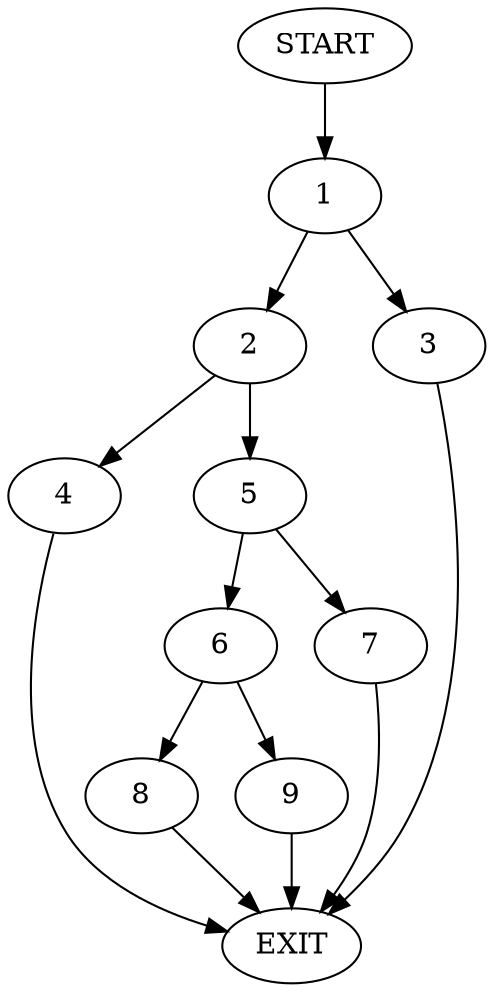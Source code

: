 digraph {
0 [label="START"]
10 [label="EXIT"]
0 -> 1
1 -> 2
1 -> 3
2 -> 4
2 -> 5
3 -> 10
5 -> 6
5 -> 7
4 -> 10
6 -> 8
6 -> 9
7 -> 10
9 -> 10
8 -> 10
}
